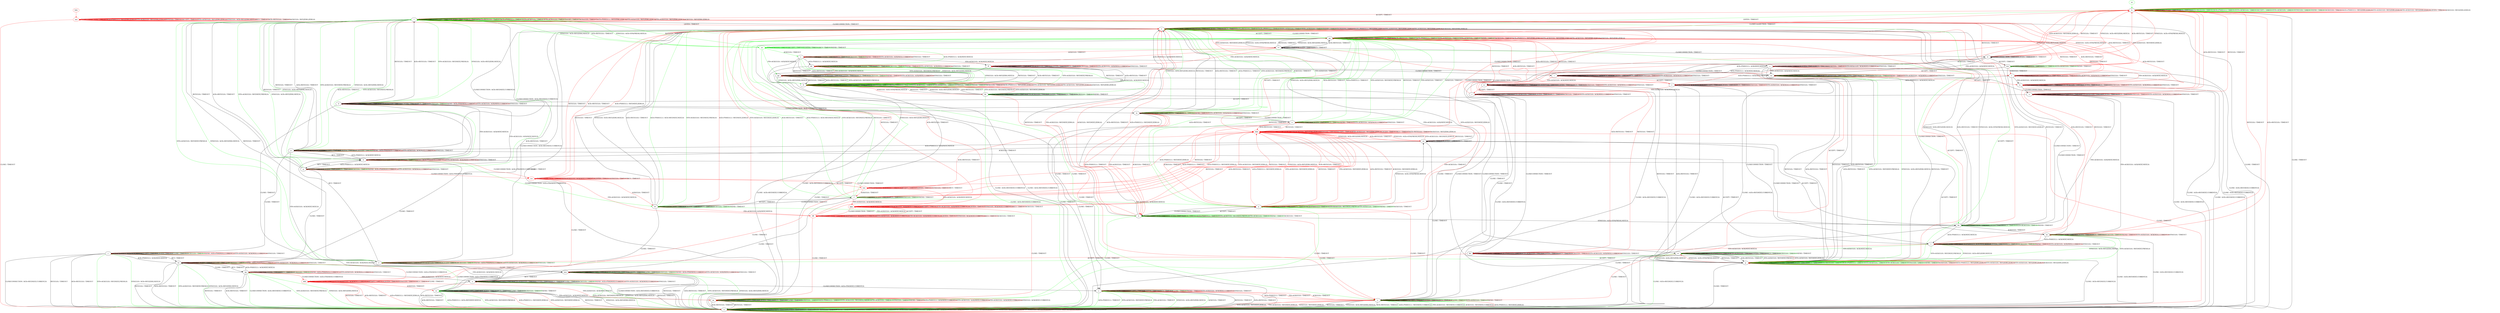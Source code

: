 digraph "" {
	graph ["Incoming time"=0.5474767684936523,
		"Outgoing time"=0.6434502601623535,
		Output="{'States': 60, 'Transitions': 867, 'Filename': '../results/tcp_rerun/TCP_Linux_Server-TCP_Windows8_Server-4.dot'}",
		Reference="{'States': 58, 'Transitions': 685, 'Filename': '../subjects/tcp/TCP_Linux_Server.dot'}",
		Solver=yices,
		Updated="{'States': 39, 'Transitions': 495, 'Filename': '../subjects/tcp/TCP_Windows8_Server.dot'}",
		"f-measure"=0.64,
		precision=0.6915254237288135,
		recall=0.5956204379562043
	];
	a -> a	[key=0,
		label="ACK+PSH(V,V,1) / TIMEOUT"];
	a -> a	[key=1,
		label="ACCEPT / TIMEOUT"];
	a -> a	[key=2,
		label="FIN+ACK(V,V,0) / TIMEOUT"];
	a -> a	[key=3,
		label="LISTEN / TIMEOUT"];
	a -> a	[key=4,
		label="RCV / TIMEOUT"];
	a -> a	[key=5,
		label="CLOSE / TIMEOUT"];
	a -> a	[key=6,
		label="ACK(V,V,0) / TIMEOUT"];
	a -> a	[key=7,
		color=green,
		label="SEND / ACK+PSH(NEXT,CURRENT,1)"];
	a -> a	[key=8,
		color=red,
		label="SYN+ACK(V,V,0) / ACK(NEXT,CURRENT,0)"];
	a -> a	[key=9,
		color=red,
		label="SYN(V,V,0) / TIMEOUT"];
	a -> o	[key=0,
		label="CLOSECONNECTION / ACK+FIN(NEXT,CURRENT,0)"];
	a -> ii	[key=0,
		label="RST(V,V,0) / TIMEOUT"];
	a -> ii	[key=1,
		label="ACK+RST(V,V,0) / TIMEOUT"];
	a -> ii	[key=2,
		color=green,
		label="SYN+ACK(V,V,0) / RST(NEXT,FRESH,0)"];
	a -> ii	[key=3,
		color=green,
		label="SYN(V,V,0) / ACK+RST(ZERO,NEXT,0)"];
	b -> b	[key=0,
		label="CLOSECONNECTION / TIMEOUT"];
	b -> b	[key=1,
		label="RST(V,V,0) / TIMEOUT"];
	b -> b	[key=2,
		label="RCV / TIMEOUT"];
	b -> b	[key=3,
		label="ACK+RST(V,V,0) / TIMEOUT"];
	b -> b	[key=4,
		color=green,
		label="ACK+PSH(V,V,1) / TIMEOUT"];
	b -> b	[key=5,
		color=green,
		label="SYN+ACK(V,V,0) / TIMEOUT"];
	b -> b	[key=6,
		color=green,
		label="ACCEPT / TIMEOUT"];
	b -> b	[key=7,
		color=green,
		label="FIN+ACK(V,V,0) / TIMEOUT"];
	b -> b	[key=8,
		color=green,
		label="SYN(V,V,0) / TIMEOUT"];
	b -> b	[key=9,
		color=green,
		label="SEND / TIMEOUT"];
	b -> b	[key=10,
		color=green,
		label="ACK(V,V,0) / TIMEOUT"];
	b -> b	[key=11,
		color=red,
		label="ACK+PSH(V,V,1) / RST(ZERO,ZERO,0)"];
	b -> b	[key=12,
		color=red,
		label="SYN+ACK(V,V,0) / RST(ZERO,ZERO,0)"];
	b -> b	[key=13,
		color=red,
		label="FIN+ACK(V,V,0) / RST(ZERO,ZERO,0)"];
	b -> b	[key=14,
		color=red,
		label="LISTEN / TIMEOUT"];
	b -> b	[key=15,
		color=red,
		label="ACK(V,V,0) / RST(ZERO,ZERO,0)"];
	b -> l	[key=0,
		color=red,
		label="ACCEPT / TIMEOUT"];
	b -> w	[key=0,
		color=red,
		label="SYN(V,V,0) / ACK+SYN(FRESH,NEXT,0)"];
	b -> x	[key=0,
		color=green,
		label="LISTEN / TIMEOUT"];
	b -> ii	[key=0,
		label="CLOSE / TIMEOUT"];
	c -> c	[key=0,
		label="ACCEPT / TIMEOUT"];
	c -> c	[key=1,
		label="LISTEN / TIMEOUT"];
	c -> c	[key=2,
		label="RCV / TIMEOUT"];
	c -> c	[key=3,
		label="ACK(V,V,0) / TIMEOUT"];
	c -> c	[key=4,
		color=red,
		label="SYN+ACK(V,V,0) / ACK(NEXT,CURRENT,0)"];
	c -> c	[key=5,
		color=red,
		label="SYN(V,V,0) / TIMEOUT"];
	c -> k	[key=0,
		label="FIN+ACK(V,V,0) / ACK(NEXT,NEXT,0)"];
	c -> v	[key=0,
		label="ACK+PSH(V,V,1) / ACK(NEXT,NEXT,0)"];
	c -> gg	[key=0,
		color=red,
		label="RST(V,V,0) / TIMEOUT"];
	c -> gg	[key=1,
		color=red,
		label="ACK+RST(V,V,0) / TIMEOUT"];
	c -> ii	[key=0,
		label="CLOSE / ACK+RST(NEXT,CURRENT,0)"];
	c -> nn	[key=0,
		label="CLOSECONNECTION / TIMEOUT"];
	d -> a	[key=0,
		label="CLOSE / TIMEOUT"];
	d -> d	[key=0,
		label="ACK+PSH(V,V,1) / TIMEOUT"];
	d -> d	[key=1,
		label="ACCEPT / TIMEOUT"];
	d -> d	[key=2,
		label="FIN+ACK(V,V,0) / TIMEOUT"];
	d -> d	[key=3,
		label="LISTEN / TIMEOUT"];
	d -> d	[key=4,
		label="RCV / TIMEOUT"];
	d -> d	[key=5,
		label="ACK(V,V,0) / TIMEOUT"];
	d -> d	[key=6,
		color=green,
		label="SEND / ACK+PSH(NEXT,CURRENT,1)"];
	d -> d	[key=7,
		color=red,
		label="SYN+ACK(V,V,0) / ACK(NEXT,CURRENT,0)"];
	d -> d	[key=8,
		color=red,
		label="SYN(V,V,0) / TIMEOUT"];
	d -> l	[key=0,
		label="RST(V,V,0) / TIMEOUT"];
	d -> l	[key=1,
		label="ACK+RST(V,V,0) / TIMEOUT"];
	d -> l	[key=2,
		color=green,
		label="SYN+ACK(V,V,0) / RST(NEXT,FRESH,0)"];
	d -> l	[key=3,
		color=green,
		label="SYN(V,V,0) / ACK+RST(ZERO,NEXT,0)"];
	d -> m	[key=0,
		label="CLOSECONNECTION / ACK+FIN(NEXT,CURRENT,0)"];
	e -> d	[key=0,
		label="RCV / TIMEOUT"];
	e -> e	[key=0,
		label="ACK+PSH(V,V,1) / TIMEOUT"];
	e -> e	[key=1,
		label="ACCEPT / TIMEOUT"];
	e -> e	[key=2,
		label="FIN+ACK(V,V,0) / TIMEOUT"];
	e -> e	[key=3,
		label="LISTEN / TIMEOUT"];
	e -> e	[key=4,
		label="ACK(V,V,0) / TIMEOUT"];
	e -> e	[key=5,
		color=green,
		label="SEND / ACK+PSH(NEXT,CURRENT,1)"];
	e -> e	[key=6,
		color=red,
		label="SYN+ACK(V,V,0) / ACK(NEXT,CURRENT,0)"];
	e -> e	[key=7,
		color=red,
		label="SYN(V,V,0) / TIMEOUT"];
	e -> l	[key=0,
		label="RST(V,V,0) / TIMEOUT"];
	e -> l	[key=1,
		label="ACK+RST(V,V,0) / TIMEOUT"];
	e -> l	[key=2,
		color=green,
		label="SYN+ACK(V,V,0) / RST(NEXT,FRESH,0)"];
	e -> l	[key=3,
		color=green,
		label="SYN(V,V,0) / ACK+RST(ZERO,NEXT,0)"];
	e -> x	[key=0,
		label="CLOSECONNECTION / ACK+RST(NEXT,CURRENT,0)"];
	e -> mm	[key=0,
		label="CLOSE / TIMEOUT"];
	f -> f	[key=0,
		label="ACCEPT / TIMEOUT"];
	f -> f	[key=1,
		label="LISTEN / TIMEOUT"];
	f -> f	[key=2,
		label="RCV / TIMEOUT"];
	f -> f	[key=3,
		label="ACK(V,V,0) / TIMEOUT"];
	f -> f	[key=4,
		color=green,
		label="SEND / TIMEOUT"];
	f -> q	[key=0,
		color=green,
		label="FIN+ACK(V,V,0) / ACK(NEXT,NEXT,0)"];
	f -> ee	[key=0,
		label="CLOSECONNECTION / TIMEOUT"];
	f -> gg	[key=0,
		color=green,
		label="ACK+PSH(V,V,1) / ACK+RST(NEXT,NEXT,0)"];
	f -> gg	[key=1,
		color=green,
		label="SYN+ACK(V,V,0) / RST(NEXT,FRESH,0)"];
	f -> gg	[key=2,
		color=green,
		label="RST(V,V,0) / TIMEOUT"];
	f -> gg	[key=3,
		color=green,
		label="SYN(V,V,0) / ACK+RST(ZERO,NEXT,0)"];
	f -> gg	[key=4,
		color=green,
		label="ACK+RST(V,V,0) / TIMEOUT"];
	f -> ss	[key=0,
		label="CLOSE / TIMEOUT"];
	bbb	[color=red];
	f -> bbb	[key=0,
		color=red,
		label="ACK+PSH(V,V,1) / RST(NEXT,ZERO,0)"];
	f -> bbb	[key=1,
		color=red,
		label="SYN+ACK(V,V,0) / RST(NEXT,ZERO,0)"];
	f -> bbb	[key=2,
		color=red,
		label="RST(V,V,0) / TIMEOUT"];
	f -> bbb	[key=3,
		color=red,
		label="SYN(V,V,0) / ACK+RST(ZERO,NEXT,0)"];
	f -> bbb	[key=4,
		color=red,
		label="ACK+RST(V,V,0) / TIMEOUT"];
	ggg	[color=red];
	f -> ggg	[key=0,
		color=red,
		label="FIN+ACK(V,V,0) / ACK(NEXT,NEXT,0)"];
	g -> d	[key=0,
		label="FIN+ACK(V,V,0) / ACK(NEXT,NEXT,0)"];
	g -> g	[key=0,
		label="ACCEPT / TIMEOUT"];
	g -> g	[key=1,
		label="LISTEN / TIMEOUT"];
	g -> g	[key=2,
		label="RCV / TIMEOUT"];
	g -> g	[key=3,
		label="ACK(V,V,0) / TIMEOUT"];
	g -> g	[key=4,
		color=green,
		label="SEND / ACK+PSH(NEXT,CURRENT,1)"];
	g -> g	[key=5,
		color=red,
		label="SYN+ACK(V,V,0) / ACK(NEXT,CURRENT,0)"];
	g -> g	[key=6,
		color=red,
		label="SYN(V,V,0) / TIMEOUT"];
	g -> l	[key=0,
		label="RST(V,V,0) / TIMEOUT"];
	g -> l	[key=1,
		label="ACK+RST(V,V,0) / TIMEOUT"];
	g -> l	[key=2,
		color=green,
		label="SYN+ACK(V,V,0) / RST(NEXT,FRESH,0)"];
	g -> l	[key=3,
		color=green,
		label="SYN(V,V,0) / ACK+RST(ZERO,NEXT,0)"];
	g -> x	[key=0,
		color=green,
		label="CLOSECONNECTION / ACK+RST(NEXT,CURRENT,0)"];
	g -> tt	[key=0,
		label="ACK+PSH(V,V,1) / ACK(NEXT,NEXT,0)"];
	g -> xx	[key=0,
		label="CLOSE / TIMEOUT"];
	ccc	[color=red];
	g -> ccc	[key=0,
		color=red,
		label="CLOSECONNECTION / ACK+FIN(NEXT,CURRENT,0)"];
	h -> h	[key=0,
		label="CLOSECONNECTION / TIMEOUT"];
	h -> h	[key=1,
		label="LISTEN / TIMEOUT"];
	h -> h	[key=2,
		label="RCV / TIMEOUT"];
	h -> h	[key=3,
		color=green,
		label="ACK+PSH(V,V,1) / TIMEOUT"];
	h -> h	[key=4,
		color=green,
		label="SYN+ACK(V,V,0) / RST(NEXT,FRESH,0)"];
	h -> h	[key=5,
		color=green,
		label="FIN+ACK(V,V,0) / TIMEOUT"];
	h -> h	[key=6,
		color=green,
		label="SEND / TIMEOUT"];
	h -> h	[key=7,
		color=green,
		label="ACK(V,V,0) / TIMEOUT"];
	h -> q	[key=0,
		label="ACCEPT / TIMEOUT"];
	h -> x	[key=0,
		label="RST(V,V,0) / TIMEOUT"];
	h -> x	[key=1,
		label="ACK+RST(V,V,0) / TIMEOUT"];
	h -> x	[key=2,
		color=red,
		label="ACK+PSH(V,V,1) / RST(NEXT,ZERO,0)"];
	h -> x	[key=3,
		color=red,
		label="SYN+ACK(V,V,0) / RST(NEXT,ZERO,0)"];
	h -> x	[key=4,
		color=red,
		label="FIN+ACK(V,V,0) / RST(NEXT,ZERO,0)"];
	h -> x	[key=5,
		color=red,
		label="ACK(V,V,0) / RST(NEXT,ZERO,0)"];
	h -> y	[key=0,
		color=red,
		label="CLOSE / TIMEOUT"];
	h -> aa	[key=0,
		color=green,
		label="CLOSE / TIMEOUT"];
	h -> hh	[key=0,
		label="SYN(V,V,0) / ACK+SYN(FRESH,NEXT,0)"];
	i -> i	[key=0,
		label="CLOSECONNECTION / TIMEOUT"];
	i -> i	[key=1,
		label="ACK+PSH(V,V,1) / ACK(NEXT,NEXT,0)"];
	i -> i	[key=2,
		label="LISTEN / TIMEOUT"];
	i -> i	[key=3,
		label="RCV / TIMEOUT"];
	i -> i	[key=4,
		label="ACK(V,V,0) / TIMEOUT"];
	i -> i	[key=5,
		color=red,
		label="SYN+ACK(V,V,0) / ACK(NEXT,CURRENT,0)"];
	i -> i	[key=6,
		color=red,
		label="SYN(V,V,0) / TIMEOUT"];
	i -> v	[key=0,
		color=red,
		label="ACCEPT / TIMEOUT"];
	i -> cc	[key=0,
		color=red,
		label="FIN+ACK(V,V,0) / ACK(NEXT,NEXT,0)"];
	i -> ii	[key=0,
		label="CLOSE / ACK+RST(NEXT,CURRENT,0)"];
	i -> jj	[key=0,
		label="RST(V,V,0) / TIMEOUT"];
	i -> jj	[key=1,
		label="ACK+RST(V,V,0) / TIMEOUT"];
	j -> j	[key=0,
		label="ACK+PSH(V,V,1) / ACK(NEXT,NEXT,0)"];
	j -> j	[key=1,
		label="ACCEPT / TIMEOUT"];
	j -> j	[key=2,
		label="LISTEN / TIMEOUT"];
	j -> j	[key=3,
		label="CLOSE / TIMEOUT"];
	j -> j	[key=4,
		label="ACK(V,V,0) / TIMEOUT"];
	j -> j	[key=5,
		color=green,
		label="SEND / ACK+PSH(NEXT,CURRENT,1)"];
	j -> j	[key=6,
		color=red,
		label="SYN+ACK(V,V,0) / ACK(NEXT,CURRENT,0)"];
	j -> j	[key=7,
		color=red,
		label="SYN(V,V,0) / TIMEOUT"];
	j -> ii	[key=0,
		label="CLOSECONNECTION / ACK+RST(NEXT,CURRENT,0)"];
	j -> ii	[key=1,
		label="RST(V,V,0) / TIMEOUT"];
	j -> ii	[key=2,
		label="ACK+RST(V,V,0) / TIMEOUT"];
	j -> ii	[key=3,
		color=green,
		label="SYN+ACK(V,V,0) / RST(NEXT,FRESH,0)"];
	j -> ii	[key=4,
		color=green,
		label="SYN(V,V,0) / ACK+RST(ZERO,NEXT,0)"];
	j -> mm	[key=0,
		label="FIN+ACK(V,V,0) / ACK(NEXT,NEXT,0)"];
	j -> xx	[key=0,
		label="RCV / TIMEOUT"];
	k -> k	[key=0,
		label="ACK+PSH(V,V,1) / TIMEOUT"];
	k -> k	[key=1,
		label="ACCEPT / TIMEOUT"];
	k -> k	[key=2,
		label="FIN+ACK(V,V,0) / TIMEOUT"];
	k -> k	[key=3,
		label="LISTEN / TIMEOUT"];
	k -> k	[key=4,
		label="RCV / TIMEOUT"];
	k -> k	[key=5,
		label="ACK(V,V,0) / TIMEOUT"];
	k -> k	[key=6,
		color=red,
		label="SYN+ACK(V,V,0) / ACK(NEXT,CURRENT,0)"];
	k -> k	[key=7,
		color=red,
		label="SYN(V,V,0) / TIMEOUT"];
	k -> u	[key=0,
		label="CLOSECONNECTION / TIMEOUT"];
	k -> gg	[key=0,
		color=red,
		label="RST(V,V,0) / TIMEOUT"];
	k -> gg	[key=1,
		color=red,
		label="ACK+RST(V,V,0) / TIMEOUT"];
	k -> ii	[key=0,
		label="CLOSE / ACK+RST(NEXT,CURRENT,0)"];
	l -> l	[key=0,
		label="RST(V,V,0) / TIMEOUT"];
	l -> l	[key=1,
		label="ACCEPT / TIMEOUT"];
	l -> l	[key=2,
		label="LISTEN / TIMEOUT"];
	l -> l	[key=3,
		label="RCV / TIMEOUT"];
	l -> l	[key=4,
		label="ACK+RST(V,V,0) / TIMEOUT"];
	l -> l	[key=5,
		color=green,
		label="ACK+PSH(V,V,1) / TIMEOUT"];
	l -> l	[key=6,
		color=green,
		label="SYN+ACK(V,V,0) / TIMEOUT"];
	l -> l	[key=7,
		color=green,
		label="FIN+ACK(V,V,0) / TIMEOUT"];
	l -> l	[key=8,
		color=green,
		label="SEND / TIMEOUT"];
	l -> l	[key=9,
		color=green,
		label="ACK(V,V,0) / TIMEOUT"];
	l -> l	[key=10,
		color=red,
		label="ACK+PSH(V,V,1) / RST(ZERO,ZERO,0)"];
	l -> l	[key=11,
		color=red,
		label="SYN+ACK(V,V,0) / RST(ZERO,ZERO,0)"];
	l -> l	[key=12,
		color=red,
		label="FIN+ACK(V,V,0) / RST(ZERO,ZERO,0)"];
	l -> l	[key=13,
		color=red,
		label="ACK(V,V,0) / RST(ZERO,ZERO,0)"];
	l -> x	[key=0,
		label="CLOSECONNECTION / TIMEOUT"];
	l -> ii	[key=0,
		label="CLOSE / TIMEOUT"];
	l -> ww	[key=0,
		color=red,
		label="SYN(V,V,0) / ACK+SYN(FRESH,NEXT,0)"];
	yy	[color=green];
	l -> yy	[key=0,
		color=green,
		label="SYN(V,V,0) / ACK+SYN(FRESH,NEXT,0)"];
	m -> h	[key=0,
		color=red,
		label="ACK+PSH(V,V,1) / TIMEOUT"];
	m -> h	[key=1,
		color=red,
		label="FIN+ACK(V,V,0) / TIMEOUT"];
	m -> h	[key=2,
		color=red,
		label="ACK(V,V,0) / TIMEOUT"];
	m -> m	[key=0,
		label="CLOSECONNECTION / TIMEOUT"];
	m -> m	[key=1,
		label="LISTEN / TIMEOUT"];
	m -> m	[key=2,
		label="RCV / TIMEOUT"];
	m -> m	[key=3,
		color=green,
		label="SEND / TIMEOUT"];
	m -> m	[key=4,
		color=red,
		label="SYN+ACK(V,V,0) / ACK(NEXT,CURRENT,0)"];
	m -> m	[key=5,
		color=red,
		label="SYN(V,V,0) / TIMEOUT"];
	m -> n	[key=0,
		label="ACCEPT / TIMEOUT"];
	m -> o	[key=0,
		label="CLOSE / TIMEOUT"];
	m -> x	[key=0,
		label="RST(V,V,0) / TIMEOUT"];
	m -> x	[key=1,
		label="ACK+RST(V,V,0) / TIMEOUT"];
	m -> x	[key=2,
		color=green,
		label="ACK+PSH(V,V,1) / TIMEOUT"];
	m -> x	[key=3,
		color=green,
		label="SYN+ACK(V,V,0) / RST(NEXT,FRESH,0)"];
	m -> x	[key=4,
		color=green,
		label="FIN+ACK(V,V,0) / TIMEOUT"];
	m -> x	[key=5,
		color=green,
		label="SYN(V,V,0) / ACK+RST(ZERO,NEXT,0)"];
	m -> x	[key=6,
		color=green,
		label="ACK(V,V,0) / TIMEOUT"];
	n -> m	[key=0,
		label="CLOSECONNECTION / TIMEOUT"];
	n -> n	[key=0,
		label="ACCEPT / TIMEOUT"];
	n -> n	[key=1,
		label="LISTEN / TIMEOUT"];
	n -> n	[key=2,
		label="RCV / TIMEOUT"];
	n -> n	[key=3,
		color=green,
		label="SEND / TIMEOUT"];
	n -> n	[key=4,
		color=red,
		label="SYN+ACK(V,V,0) / ACK(NEXT,CURRENT,0)"];
	n -> n	[key=5,
		color=red,
		label="SYN(V,V,0) / TIMEOUT"];
	n -> o	[key=0,
		label="CLOSE / TIMEOUT"];
	n -> q	[key=0,
		color=red,
		label="ACK+PSH(V,V,1) / TIMEOUT"];
	n -> q	[key=1,
		color=red,
		label="FIN+ACK(V,V,0) / TIMEOUT"];
	n -> q	[key=2,
		color=red,
		label="ACK(V,V,0) / TIMEOUT"];
	n -> gg	[key=0,
		color=green,
		label="ACK+PSH(V,V,1) / TIMEOUT"];
	n -> gg	[key=1,
		color=green,
		label="SYN+ACK(V,V,0) / RST(NEXT,FRESH,0)"];
	n -> gg	[key=2,
		color=green,
		label="RST(V,V,0) / TIMEOUT"];
	n -> gg	[key=3,
		color=green,
		label="FIN+ACK(V,V,0) / TIMEOUT"];
	n -> gg	[key=4,
		color=green,
		label="SYN(V,V,0) / ACK+RST(ZERO,NEXT,0)"];
	n -> gg	[key=5,
		color=green,
		label="ACK+RST(V,V,0) / TIMEOUT"];
	n -> gg	[key=6,
		color=green,
		label="ACK(V,V,0) / TIMEOUT"];
	n -> bbb	[key=0,
		color=red,
		label="RST(V,V,0) / TIMEOUT"];
	n -> bbb	[key=1,
		color=red,
		label="ACK+RST(V,V,0) / TIMEOUT"];
	o -> o	[key=0,
		label="CLOSECONNECTION / TIMEOUT"];
	o -> o	[key=1,
		label="ACCEPT / TIMEOUT"];
	o -> o	[key=2,
		label="LISTEN / TIMEOUT"];
	o -> o	[key=3,
		label="RCV / TIMEOUT"];
	o -> o	[key=4,
		label="CLOSE / TIMEOUT"];
	o -> o	[key=5,
		color=green,
		label="SEND / TIMEOUT"];
	o -> o	[key=6,
		color=red,
		label="SYN+ACK(V,V,0) / ACK(NEXT,CURRENT,0)"];
	o -> o	[key=7,
		color=red,
		label="SYN(V,V,0) / TIMEOUT"];
	o -> y	[key=0,
		color=red,
		label="ACK+PSH(V,V,1) / TIMEOUT"];
	o -> y	[key=1,
		color=red,
		label="FIN+ACK(V,V,0) / TIMEOUT"];
	o -> y	[key=2,
		color=red,
		label="ACK(V,V,0) / TIMEOUT"];
	o -> ii	[key=0,
		label="RST(V,V,0) / TIMEOUT"];
	o -> ii	[key=1,
		label="ACK+RST(V,V,0) / TIMEOUT"];
	o -> ii	[key=2,
		color=green,
		label="ACK+PSH(V,V,1) / TIMEOUT"];
	o -> ii	[key=3,
		color=green,
		label="SYN+ACK(V,V,0) / RST(NEXT,FRESH,0)"];
	o -> ii	[key=4,
		color=green,
		label="FIN+ACK(V,V,0) / TIMEOUT"];
	o -> ii	[key=5,
		color=green,
		label="SYN(V,V,0) / ACK+RST(ZERO,NEXT,0)"];
	o -> ii	[key=6,
		color=green,
		label="ACK(V,V,0) / TIMEOUT"];
	p -> e	[key=0,
		label="FIN+ACK(V,V,0) / ACK(NEXT,NEXT,0)"];
	p -> j	[key=0,
		label="CLOSE / TIMEOUT"];
	p -> l	[key=0,
		label="RST(V,V,0) / TIMEOUT"];
	p -> l	[key=1,
		label="ACK+RST(V,V,0) / TIMEOUT"];
	p -> l	[key=2,
		color=green,
		label="SYN+ACK(V,V,0) / RST(NEXT,FRESH,0)"];
	p -> l	[key=3,
		color=green,
		label="SYN(V,V,0) / ACK+RST(ZERO,NEXT,0)"];
	p -> p	[key=0,
		label="ACK+PSH(V,V,1) / ACK(NEXT,NEXT,0)"];
	p -> p	[key=1,
		label="ACCEPT / TIMEOUT"];
	p -> p	[key=2,
		label="LISTEN / TIMEOUT"];
	p -> p	[key=3,
		label="ACK(V,V,0) / TIMEOUT"];
	p -> p	[key=4,
		color=green,
		label="SEND / ACK+PSH(NEXT,CURRENT,1)"];
	p -> p	[key=5,
		color=red,
		label="SYN+ACK(V,V,0) / ACK(NEXT,CURRENT,0)"];
	p -> p	[key=6,
		color=red,
		label="SYN(V,V,0) / TIMEOUT"];
	p -> x	[key=0,
		label="CLOSECONNECTION / ACK+RST(NEXT,CURRENT,0)"];
	p -> tt	[key=0,
		label="RCV / TIMEOUT"];
	q -> h	[key=0,
		label="CLOSECONNECTION / TIMEOUT"];
	q -> q	[key=0,
		label="ACCEPT / TIMEOUT"];
	q -> q	[key=1,
		label="LISTEN / TIMEOUT"];
	q -> q	[key=2,
		label="RCV / TIMEOUT"];
	q -> q	[key=3,
		color=green,
		label="ACK+PSH(V,V,1) / TIMEOUT"];
	q -> q	[key=4,
		color=green,
		label="SYN+ACK(V,V,0) / RST(NEXT,FRESH,0)"];
	q -> q	[key=5,
		color=green,
		label="FIN+ACK(V,V,0) / TIMEOUT"];
	q -> q	[key=6,
		color=green,
		label="SEND / TIMEOUT"];
	q -> q	[key=7,
		color=green,
		label="ACK(V,V,0) / TIMEOUT"];
	q -> y	[key=0,
		color=red,
		label="CLOSE / TIMEOUT"];
	q -> aa	[key=0,
		color=green,
		label="CLOSE / TIMEOUT"];
	q -> gg	[key=0,
		color=green,
		label="RST(V,V,0) / TIMEOUT"];
	q -> gg	[key=1,
		color=green,
		label="ACK+RST(V,V,0) / TIMEOUT"];
	q -> oo	[key=0,
		label="SYN(V,V,0) / ACK+SYN(FRESH,NEXT,0)"];
	q -> bbb	[key=0,
		color=red,
		label="ACK+PSH(V,V,1) / RST(NEXT,ZERO,0)"];
	q -> bbb	[key=1,
		color=red,
		label="SYN+ACK(V,V,0) / RST(NEXT,ZERO,0)"];
	q -> bbb	[key=2,
		color=red,
		label="RST(V,V,0) / TIMEOUT"];
	q -> bbb	[key=3,
		color=red,
		label="FIN+ACK(V,V,0) / RST(NEXT,ZERO,0)"];
	q -> bbb	[key=4,
		color=red,
		label="ACK+RST(V,V,0) / TIMEOUT"];
	q -> bbb	[key=5,
		color=red,
		label="ACK(V,V,0) / RST(NEXT,ZERO,0)"];
	r -> r	[key=0,
		label="ACK+PSH(V,V,1) / TIMEOUT"];
	r -> r	[key=1,
		label="ACCEPT / TIMEOUT"];
	r -> r	[key=2,
		label="FIN+ACK(V,V,0) / TIMEOUT"];
	r -> r	[key=3,
		label="LISTEN / TIMEOUT"];
	r -> r	[key=4,
		label="RCV / TIMEOUT"];
	r -> r	[key=5,
		label="ACK(V,V,0) / TIMEOUT"];
	r -> r	[key=6,
		color=red,
		label="SYN+ACK(V,V,0) / ACK(NEXT,CURRENT,0)"];
	r -> r	[key=7,
		color=red,
		label="SYN(V,V,0) / TIMEOUT"];
	r -> bb	[key=0,
		label="CLOSECONNECTION / TIMEOUT"];
	r -> gg	[key=0,
		color=red,
		label="RST(V,V,0) / TIMEOUT"];
	r -> gg	[key=1,
		color=red,
		label="ACK+RST(V,V,0) / TIMEOUT"];
	r -> ii	[key=0,
		label="CLOSE / ACK+RST(NEXT,CURRENT,0)"];
	s -> c	[key=0,
		color=red,
		label="ACCEPT / TIMEOUT"];
	s -> i	[key=0,
		label="ACK+PSH(V,V,1) / ACK(NEXT,NEXT,0)"];
	s -> s	[key=0,
		label="CLOSECONNECTION / TIMEOUT"];
	s -> s	[key=1,
		label="LISTEN / TIMEOUT"];
	s -> s	[key=2,
		label="RCV / TIMEOUT"];
	s -> s	[key=3,
		label="ACK(V,V,0) / TIMEOUT"];
	s -> s	[key=4,
		color=red,
		label="SYN+ACK(V,V,0) / ACK(NEXT,CURRENT,0)"];
	s -> s	[key=5,
		color=red,
		label="SYN(V,V,0) / TIMEOUT"];
	s -> ii	[key=0,
		label="CLOSE / ACK+RST(NEXT,CURRENT,0)"];
	s -> jj	[key=0,
		label="RST(V,V,0) / TIMEOUT"];
	s -> jj	[key=1,
		label="ACK+RST(V,V,0) / TIMEOUT"];
	s -> uu	[key=0,
		label="FIN+ACK(V,V,0) / ACK(NEXT,NEXT,0)"];
	t -> b	[key=0,
		color=red,
		label="RST(V,V,0) / TIMEOUT"];
	t -> b	[key=1,
		color=red,
		label="ACK+RST(V,V,0) / TIMEOUT"];
	t -> p	[key=0,
		label="ACCEPT / TIMEOUT"];
	t -> t	[key=0,
		label="CLOSECONNECTION / TIMEOUT"];
	t -> t	[key=1,
		label="ACK+PSH(V,V,1) / ACK(NEXT,NEXT,0)"];
	t -> t	[key=2,
		label="LISTEN / TIMEOUT"];
	t -> t	[key=3,
		label="RCV / TIMEOUT"];
	t -> t	[key=4,
		label="ACK(V,V,0) / TIMEOUT"];
	t -> t	[key=5,
		color=green,
		label="SEND / TIMEOUT"];
	t -> t	[key=6,
		color=red,
		label="SYN+ACK(V,V,0) / ACK(NEXT,CURRENT,0)"];
	t -> t	[key=7,
		color=red,
		label="SYN(V,V,0) / TIMEOUT"];
	t -> bb	[key=0,
		color=red,
		label="FIN+ACK(V,V,0) / ACK(NEXT,NEXT,0)"];
	t -> ii	[key=0,
		label="CLOSE / ACK+RST(NEXT,CURRENT,0)"];
	t -> jj	[key=0,
		color=green,
		label="SYN+ACK(V,V,0) / RST(NEXT,FRESH,0)"];
	t -> jj	[key=1,
		color=green,
		label="SYN(V,V,0) / ACK+RST(ZERO,NEXT,0)"];
	t -> rr	[key=0,
		color=green,
		label="FIN+ACK(V,V,0) / ACK(NEXT,NEXT,0)"];
	u -> b	[key=0,
		color=red,
		label="RST(V,V,0) / TIMEOUT"];
	u -> b	[key=1,
		color=red,
		label="ACK+RST(V,V,0) / TIMEOUT"];
	u -> d	[key=0,
		label="ACCEPT / TIMEOUT"];
	u -> u	[key=0,
		label="CLOSECONNECTION / TIMEOUT"];
	u -> u	[key=1,
		label="ACK+PSH(V,V,1) / TIMEOUT"];
	u -> u	[key=2,
		label="FIN+ACK(V,V,0) / TIMEOUT"];
	u -> u	[key=3,
		label="LISTEN / TIMEOUT"];
	u -> u	[key=4,
		label="RCV / TIMEOUT"];
	u -> u	[key=5,
		label="ACK(V,V,0) / TIMEOUT"];
	u -> u	[key=6,
		color=red,
		label="SYN+ACK(V,V,0) / ACK(NEXT,CURRENT,0)"];
	u -> u	[key=7,
		color=red,
		label="SYN(V,V,0) / TIMEOUT"];
	u -> ii	[key=0,
		label="CLOSE / ACK+RST(NEXT,CURRENT,0)"];
	v -> r	[key=0,
		color=red,
		label="FIN+ACK(V,V,0) / ACK(NEXT,NEXT,0)"];
	v -> t	[key=0,
		label="CLOSECONNECTION / TIMEOUT"];
	v -> v	[key=0,
		label="ACK+PSH(V,V,1) / ACK(NEXT,NEXT,0)"];
	v -> v	[key=1,
		label="ACCEPT / TIMEOUT"];
	v -> v	[key=2,
		label="LISTEN / TIMEOUT"];
	v -> v	[key=3,
		label="RCV / TIMEOUT"];
	v -> v	[key=4,
		label="ACK(V,V,0) / TIMEOUT"];
	v -> v	[key=5,
		color=red,
		label="SYN+ACK(V,V,0) / ACK(NEXT,CURRENT,0)"];
	v -> v	[key=6,
		color=red,
		label="SYN(V,V,0) / TIMEOUT"];
	v -> gg	[key=0,
		color=red,
		label="RST(V,V,0) / TIMEOUT"];
	v -> gg	[key=1,
		color=red,
		label="ACK+RST(V,V,0) / TIMEOUT"];
	v -> ii	[key=0,
		label="CLOSE / ACK+RST(NEXT,CURRENT,0)"];
	w -> b	[key=0,
		color=red,
		label="SYN+ACK(V,V,0) / RST(NEXT,ZERO,0)"];
	w -> b	[key=1,
		color=red,
		label="RST(V,V,0) / TIMEOUT"];
	w -> b	[key=2,
		color=red,
		label="SYN(V,V,0) / ACK+RST(ZERO,NEXT,0)"];
	w -> b	[key=3,
		color=red,
		label="ACK+RST(V,V,0) / TIMEOUT"];
	w -> i	[key=0,
		label="ACK+PSH(V,V,1) / ACK(NEXT,NEXT,0)"];
	w -> s	[key=0,
		label="ACK(V,V,0) / TIMEOUT"];
	w -> w	[key=0,
		label="CLOSECONNECTION / TIMEOUT"];
	w -> w	[key=1,
		label="LISTEN / TIMEOUT"];
	w -> w	[key=2,
		label="RCV / TIMEOUT"];
	w -> y	[key=0,
		label="CLOSE / TIMEOUT"];
	w -> uu	[key=0,
		label="FIN+ACK(V,V,0) / ACK(NEXT,NEXT,0)"];
	w -> ww	[key=0,
		label="ACCEPT / TIMEOUT"];
	x -> x	[key=0,
		label="CLOSECONNECTION / TIMEOUT"];
	x -> x	[key=1,
		label="RST(V,V,0) / TIMEOUT"];
	x -> x	[key=2,
		label="LISTEN / TIMEOUT"];
	x -> x	[key=3,
		label="RCV / TIMEOUT"];
	x -> x	[key=4,
		label="ACK+RST(V,V,0) / TIMEOUT"];
	x -> x	[key=5,
		color=green,
		label="ACK+PSH(V,V,1) / TIMEOUT"];
	x -> x	[key=6,
		color=green,
		label="SYN+ACK(V,V,0) / TIMEOUT"];
	x -> x	[key=7,
		color=green,
		label="FIN+ACK(V,V,0) / TIMEOUT"];
	x -> x	[key=8,
		color=green,
		label="SEND / TIMEOUT"];
	x -> x	[key=9,
		color=green,
		label="ACK(V,V,0) / TIMEOUT"];
	x -> x	[key=10,
		color=red,
		label="ACK+PSH(V,V,1) / RST(ZERO,ZERO,0)"];
	x -> x	[key=11,
		color=red,
		label="SYN+ACK(V,V,0) / RST(ZERO,ZERO,0)"];
	x -> x	[key=12,
		color=red,
		label="FIN+ACK(V,V,0) / RST(ZERO,ZERO,0)"];
	x -> x	[key=13,
		color=red,
		label="ACK(V,V,0) / RST(ZERO,ZERO,0)"];
	x -> gg	[key=0,
		color=green,
		label="ACCEPT / TIMEOUT"];
	x -> hh	[key=0,
		label="SYN(V,V,0) / ACK+SYN(FRESH,NEXT,0)"];
	x -> ii	[key=0,
		label="CLOSE / TIMEOUT"];
	x -> bbb	[key=0,
		color=red,
		label="ACCEPT / TIMEOUT"];
	y -> y	[key=0,
		label="CLOSECONNECTION / TIMEOUT"];
	y -> y	[key=1,
		label="ACCEPT / TIMEOUT"];
	y -> y	[key=2,
		label="LISTEN / TIMEOUT"];
	y -> y	[key=3,
		label="RCV / TIMEOUT"];
	y -> y	[key=4,
		label="CLOSE / TIMEOUT"];
	y -> y	[key=5,
		color=green,
		label="SYN+ACK(V,V,0) / TIMEOUT"];
	y -> y	[key=6,
		color=green,
		label="SEND / TIMEOUT"];
	y -> ii	[key=0,
		label="RST(V,V,0) / TIMEOUT"];
	y -> ii	[key=1,
		label="SYN(V,V,0) / ACK+RST(ZERO,NEXT,0)"];
	y -> ii	[key=2,
		label="ACK+RST(V,V,0) / TIMEOUT"];
	y -> ii	[key=3,
		color=green,
		label="ACK+PSH(V,V,1) / RST(NEXT,CURRENT,0)"];
	y -> ii	[key=4,
		color=green,
		label="FIN+ACK(V,V,0) / RST(NEXT,CURRENT,0)"];
	y -> ii	[key=5,
		color=green,
		label="ACK(V,V,0) / RST(NEXT,CURRENT,0)"];
	y -> ii	[key=6,
		color=red,
		label="ACK+PSH(V,V,1) / RST(NEXT,ZERO,0)"];
	y -> ii	[key=7,
		color=red,
		label="SYN+ACK(V,V,0) / RST(NEXT,ZERO,0)"];
	y -> ii	[key=8,
		color=red,
		label="FIN+ACK(V,V,0) / RST(NEXT,ZERO,0)"];
	y -> ii	[key=9,
		color=red,
		label="ACK(V,V,0) / RST(NEXT,ZERO,0)"];
	z -> s	[key=0,
		label="CLOSECONNECTION / TIMEOUT"];
	z -> z	[key=0,
		label="ACCEPT / TIMEOUT"];
	z -> z	[key=1,
		label="LISTEN / TIMEOUT"];
	z -> z	[key=2,
		label="RCV / TIMEOUT"];
	z -> z	[key=3,
		label="ACK(V,V,0) / TIMEOUT"];
	z -> z	[key=4,
		color=green,
		label="SEND / TIMEOUT"];
	z -> z	[key=5,
		color=red,
		label="SYN+ACK(V,V,0) / ACK(NEXT,CURRENT,0)"];
	z -> z	[key=6,
		color=red,
		label="SYN(V,V,0) / TIMEOUT"];
	z -> dd	[key=0,
		label="ACK+PSH(V,V,1) / ACK(NEXT,NEXT,0)"];
	z -> ff	[key=0,
		label="FIN+ACK(V,V,0) / ACK(NEXT,NEXT,0)"];
	z -> ii	[key=0,
		label="CLOSE / ACK+RST(NEXT,CURRENT,0)"];
	z -> ll	[key=0,
		label="RST(V,V,0) / TIMEOUT"];
	z -> ll	[key=1,
		label="ACK+RST(V,V,0) / TIMEOUT"];
	z -> ll	[key=2,
		color=green,
		label="SYN+ACK(V,V,0) / RST(NEXT,FRESH,0)"];
	z -> ll	[key=3,
		color=green,
		label="SYN(V,V,0) / ACK+RST(ZERO,NEXT,0)"];
	aa -> aa	[key=0,
		label="CLOSECONNECTION / TIMEOUT"];
	aa -> aa	[key=1,
		label="ACCEPT / TIMEOUT"];
	aa -> aa	[key=2,
		label="LISTEN / TIMEOUT"];
	aa -> aa	[key=3,
		label="RCV / TIMEOUT"];
	aa -> aa	[key=4,
		label="CLOSE / TIMEOUT"];
	aa -> aa	[key=5,
		label="ACK(V,V,0) / TIMEOUT"];
	aa -> aa	[key=6,
		color=green,
		label="ACK+PSH(V,V,1) / TIMEOUT"];
	aa -> aa	[key=7,
		color=green,
		label="SYN+ACK(V,V,0) / RST(NEXT,FRESH,0)"];
	aa -> aa	[key=8,
		color=green,
		label="FIN+ACK(V,V,0) / TIMEOUT"];
	aa -> aa	[key=9,
		color=green,
		label="SYN(V,V,0) / TIMEOUT"];
	aa -> aa	[key=10,
		color=green,
		label="SEND / TIMEOUT"];
	aa -> aa	[key=11,
		color=red,
		label="ACK+PSH(V,V,1) / ACK(NEXT,CURRENT,0)"];
	aa -> aa	[key=12,
		color=red,
		label="SYN+ACK(V,V,0) / ACK(NEXT,CURRENT,0)"];
	aa -> aa	[key=13,
		color=red,
		label="FIN+ACK(V,V,0) / ACK(NEXT,CURRENT,0)"];
	aa -> aa	[key=14,
		color=red,
		label="SYN(V,V,0) / ACK(NEXT,CURRENT,0)"];
	aa -> ii	[key=0,
		label="RST(V,V,0) / TIMEOUT"];
	aa -> ii	[key=1,
		label="ACK+RST(V,V,0) / TIMEOUT"];
	bb -> b	[key=0,
		color=red,
		label="RST(V,V,0) / TIMEOUT"];
	bb -> b	[key=1,
		color=red,
		label="ACK+RST(V,V,0) / TIMEOUT"];
	bb -> e	[key=0,
		color=red,
		label="ACCEPT / TIMEOUT"];
	bb -> bb	[key=0,
		label="CLOSECONNECTION / TIMEOUT"];
	bb -> bb	[key=1,
		label="ACK+PSH(V,V,1) / TIMEOUT"];
	bb -> bb	[key=2,
		label="FIN+ACK(V,V,0) / TIMEOUT"];
	bb -> bb	[key=3,
		label="LISTEN / TIMEOUT"];
	bb -> bb	[key=4,
		label="RCV / TIMEOUT"];
	bb -> bb	[key=5,
		label="ACK(V,V,0) / TIMEOUT"];
	bb -> bb	[key=6,
		color=red,
		label="SYN+ACK(V,V,0) / ACK(NEXT,CURRENT,0)"];
	bb -> bb	[key=7,
		color=red,
		label="SYN(V,V,0) / TIMEOUT"];
	bb -> ii	[key=0,
		label="CLOSE / ACK+RST(NEXT,CURRENT,0)"];
	cc -> r	[key=0,
		color=red,
		label="ACCEPT / TIMEOUT"];
	cc -> cc	[key=0,
		label="CLOSECONNECTION / TIMEOUT"];
	cc -> cc	[key=1,
		label="ACK+PSH(V,V,1) / TIMEOUT"];
	cc -> cc	[key=2,
		label="FIN+ACK(V,V,0) / TIMEOUT"];
	cc -> cc	[key=3,
		label="LISTEN / TIMEOUT"];
	cc -> cc	[key=4,
		label="RCV / TIMEOUT"];
	cc -> cc	[key=5,
		label="ACK(V,V,0) / TIMEOUT"];
	cc -> cc	[key=6,
		color=red,
		label="SYN+ACK(V,V,0) / ACK(NEXT,CURRENT,0)"];
	cc -> cc	[key=7,
		color=red,
		label="SYN(V,V,0) / TIMEOUT"];
	cc -> ii	[key=0,
		label="CLOSE / ACK+RST(NEXT,CURRENT,0)"];
	cc -> jj	[key=0,
		label="RST(V,V,0) / TIMEOUT"];
	cc -> jj	[key=1,
		label="ACK+RST(V,V,0) / TIMEOUT"];
	dd -> i	[key=0,
		label="CLOSECONNECTION / TIMEOUT"];
	dd -> dd	[key=0,
		label="ACK+PSH(V,V,1) / ACK(NEXT,NEXT,0)"];
	dd -> dd	[key=1,
		label="ACCEPT / TIMEOUT"];
	dd -> dd	[key=2,
		label="LISTEN / TIMEOUT"];
	dd -> dd	[key=3,
		label="RCV / TIMEOUT"];
	dd -> dd	[key=4,
		label="ACK(V,V,0) / TIMEOUT"];
	dd -> dd	[key=5,
		color=green,
		label="SEND / TIMEOUT"];
	dd -> dd	[key=6,
		color=red,
		label="SYN+ACK(V,V,0) / ACK(NEXT,CURRENT,0)"];
	dd -> dd	[key=7,
		color=red,
		label="SYN(V,V,0) / TIMEOUT"];
	dd -> ii	[key=0,
		label="CLOSE / ACK+RST(NEXT,CURRENT,0)"];
	dd -> kk	[key=0,
		color=green,
		label="FIN+ACK(V,V,0) / ACK(NEXT,NEXT,0)"];
	dd -> ll	[key=0,
		label="RST(V,V,0) / TIMEOUT"];
	dd -> ll	[key=1,
		label="ACK+RST(V,V,0) / TIMEOUT"];
	dd -> ll	[key=2,
		color=green,
		label="SYN+ACK(V,V,0) / RST(NEXT,FRESH,0)"];
	dd -> ll	[key=3,
		color=green,
		label="SYN(V,V,0) / ACK+RST(ZERO,NEXT,0)"];
	dd -> pp	[key=0,
		color=red,
		label="FIN+ACK(V,V,0) / ACK(NEXT,NEXT,0)"];
	ee -> f	[key=0,
		label="ACCEPT / TIMEOUT"];
	ee -> h	[key=0,
		color=green,
		label="FIN+ACK(V,V,0) / ACK(NEXT,NEXT,0)"];
	ee -> x	[key=0,
		label="RST(V,V,0) / TIMEOUT"];
	ee -> x	[key=1,
		label="SYN(V,V,0) / ACK+RST(ZERO,NEXT,0)"];
	ee -> x	[key=2,
		label="ACK+RST(V,V,0) / TIMEOUT"];
	ee -> x	[key=3,
		color=green,
		label="ACK+PSH(V,V,1) / ACK+RST(NEXT,NEXT,0)"];
	ee -> x	[key=4,
		color=green,
		label="SYN+ACK(V,V,0) / RST(NEXT,FRESH,0)"];
	ee -> x	[key=5,
		color=red,
		label="ACK+PSH(V,V,1) / RST(NEXT,ZERO,0)"];
	ee -> x	[key=6,
		color=red,
		label="SYN+ACK(V,V,0) / RST(NEXT,ZERO,0)"];
	ee -> ee	[key=0,
		label="CLOSECONNECTION / TIMEOUT"];
	ee -> ee	[key=1,
		label="LISTEN / TIMEOUT"];
	ee -> ee	[key=2,
		label="RCV / TIMEOUT"];
	ee -> ee	[key=3,
		label="ACK(V,V,0) / TIMEOUT"];
	ee -> ee	[key=4,
		color=green,
		label="SEND / TIMEOUT"];
	ee -> ss	[key=0,
		label="CLOSE / TIMEOUT"];
	fff	[color=red];
	ee -> fff	[key=0,
		color=red,
		label="FIN+ACK(V,V,0) / ACK(NEXT,NEXT,0)"];
	ff -> ff	[key=0,
		label="ACK+PSH(V,V,1) / TIMEOUT"];
	ff -> ff	[key=1,
		label="ACCEPT / TIMEOUT"];
	ff -> ff	[key=2,
		label="FIN+ACK(V,V,0) / TIMEOUT"];
	ff -> ff	[key=3,
		label="LISTEN / TIMEOUT"];
	ff -> ff	[key=4,
		label="RCV / TIMEOUT"];
	ff -> ff	[key=5,
		label="ACK(V,V,0) / TIMEOUT"];
	ff -> ff	[key=6,
		color=red,
		label="SYN+ACK(V,V,0) / ACK(NEXT,CURRENT,0)"];
	ff -> ff	[key=7,
		color=red,
		label="SYN(V,V,0) / TIMEOUT"];
	ff -> ii	[key=0,
		label="CLOSE / ACK+RST(NEXT,CURRENT,0)"];
	ff -> ll	[key=0,
		label="RST(V,V,0) / TIMEOUT"];
	ff -> ll	[key=1,
		label="ACK+RST(V,V,0) / TIMEOUT"];
	ff -> uu	[key=0,
		label="CLOSECONNECTION / TIMEOUT"];
	gg -> b	[key=0,
		color=red,
		label="CLOSECONNECTION / TIMEOUT"];
	gg -> x	[key=0,
		color=green,
		label="CLOSECONNECTION / TIMEOUT"];
	gg -> gg	[key=0,
		label="RST(V,V,0) / TIMEOUT"];
	gg -> gg	[key=1,
		label="ACCEPT / TIMEOUT"];
	gg -> gg	[key=2,
		label="LISTEN / TIMEOUT"];
	gg -> gg	[key=3,
		label="RCV / TIMEOUT"];
	gg -> gg	[key=4,
		label="ACK+RST(V,V,0) / TIMEOUT"];
	gg -> gg	[key=5,
		color=green,
		label="ACK+PSH(V,V,1) / TIMEOUT"];
	gg -> gg	[key=6,
		color=green,
		label="SYN+ACK(V,V,0) / TIMEOUT"];
	gg -> gg	[key=7,
		color=green,
		label="FIN+ACK(V,V,0) / TIMEOUT"];
	gg -> gg	[key=8,
		color=green,
		label="SEND / TIMEOUT"];
	gg -> gg	[key=9,
		color=green,
		label="ACK(V,V,0) / TIMEOUT"];
	gg -> gg	[key=10,
		color=red,
		label="ACK+PSH(V,V,1) / RST(ZERO,ZERO,0)"];
	gg -> gg	[key=11,
		color=red,
		label="SYN+ACK(V,V,0) / RST(ZERO,ZERO,0)"];
	gg -> gg	[key=12,
		color=red,
		label="FIN+ACK(V,V,0) / RST(ZERO,ZERO,0)"];
	gg -> gg	[key=13,
		color=red,
		label="ACK(V,V,0) / RST(ZERO,ZERO,0)"];
	gg -> ii	[key=0,
		label="CLOSE / TIMEOUT"];
	gg -> vv	[key=0,
		label="SYN(V,V,0) / ACK+SYN(FRESH,NEXT,0)"];
	hh -> t	[key=0,
		label="ACK+PSH(V,V,1) / ACK(NEXT,NEXT,0)"];
	hh -> u	[key=0,
		label="FIN+ACK(V,V,0) / ACK(NEXT,NEXT,0)"];
	hh -> x	[key=0,
		label="RST(V,V,0) / TIMEOUT"];
	hh -> x	[key=1,
		label="SYN(V,V,0) / ACK+RST(ZERO,NEXT,0)"];
	hh -> x	[key=2,
		label="ACK+RST(V,V,0) / TIMEOUT"];
	hh -> x	[key=3,
		color=red,
		label="SYN+ACK(V,V,0) / RST(NEXT,ZERO,0)"];
	hh -> y	[key=0,
		label="CLOSE / TIMEOUT"];
	hh -> hh	[key=0,
		label="CLOSECONNECTION / TIMEOUT"];
	hh -> hh	[key=1,
		label="LISTEN / TIMEOUT"];
	hh -> hh	[key=2,
		label="RCV / TIMEOUT"];
	hh -> hh	[key=3,
		color=green,
		label="SYN+ACK(V,V,0) / TIMEOUT"];
	hh -> hh	[key=4,
		color=green,
		label="SEND / TIMEOUT"];
	hh -> nn	[key=0,
		label="ACK(V,V,0) / TIMEOUT"];
	hh -> oo	[key=0,
		label="ACCEPT / TIMEOUT"];
	ii -> ii	[key=0,
		label="CLOSECONNECTION / TIMEOUT"];
	ii -> ii	[key=1,
		label="RST(V,V,0) / TIMEOUT"];
	ii -> ii	[key=2,
		label="ACCEPT / TIMEOUT"];
	ii -> ii	[key=3,
		label="LISTEN / TIMEOUT"];
	ii -> ii	[key=4,
		label="RCV / TIMEOUT"];
	ii -> ii	[key=5,
		label="ACK+RST(V,V,0) / TIMEOUT"];
	ii -> ii	[key=6,
		label="CLOSE / TIMEOUT"];
	ii -> ii	[key=7,
		color=green,
		label="ACK+PSH(V,V,1) / TIMEOUT"];
	ii -> ii	[key=8,
		color=green,
		label="SYN+ACK(V,V,0) / TIMEOUT"];
	ii -> ii	[key=9,
		color=green,
		label="FIN+ACK(V,V,0) / TIMEOUT"];
	ii -> ii	[key=10,
		color=green,
		label="SYN(V,V,0) / TIMEOUT"];
	ii -> ii	[key=11,
		color=green,
		label="SEND / TIMEOUT"];
	ii -> ii	[key=12,
		color=green,
		label="ACK(V,V,0) / TIMEOUT"];
	ii -> ii	[key=13,
		color=red,
		label="ACK+PSH(V,V,1) / RST(ZERO,ZERO,0)"];
	ii -> ii	[key=14,
		color=red,
		label="SYN+ACK(V,V,0) / RST(ZERO,ZERO,0)"];
	ii -> ii	[key=15,
		color=red,
		label="FIN+ACK(V,V,0) / RST(ZERO,ZERO,0)"];
	ii -> ii	[key=16,
		color=red,
		label="SYN(V,V,0) / ACK+RST(ZERO,NEXT,0)"];
	ii -> ii	[key=17,
		color=red,
		label="ACK(V,V,0) / RST(ZERO,ZERO,0)"];
	jj -> l	[key=0,
		color=green,
		label="ACCEPT / TIMEOUT"];
	jj -> gg	[key=0,
		color=red,
		label="ACCEPT / TIMEOUT"];
	jj -> ii	[key=0,
		label="CLOSE / TIMEOUT"];
	jj -> jj	[key=0,
		label="CLOSECONNECTION / TIMEOUT"];
	jj -> jj	[key=1,
		label="RST(V,V,0) / TIMEOUT"];
	jj -> jj	[key=2,
		label="LISTEN / TIMEOUT"];
	jj -> jj	[key=3,
		label="RCV / TIMEOUT"];
	jj -> jj	[key=4,
		label="ACK+RST(V,V,0) / TIMEOUT"];
	jj -> jj	[key=5,
		color=green,
		label="ACK+PSH(V,V,1) / TIMEOUT"];
	jj -> jj	[key=6,
		color=green,
		label="SYN+ACK(V,V,0) / TIMEOUT"];
	jj -> jj	[key=7,
		color=green,
		label="FIN+ACK(V,V,0) / TIMEOUT"];
	jj -> jj	[key=8,
		color=green,
		label="SYN(V,V,0) / TIMEOUT"];
	jj -> jj	[key=9,
		color=green,
		label="SEND / TIMEOUT"];
	jj -> jj	[key=10,
		color=green,
		label="ACK(V,V,0) / TIMEOUT"];
	jj -> jj	[key=11,
		color=red,
		label="ACK+PSH(V,V,1) / RST(ZERO,ZERO,0)"];
	jj -> jj	[key=12,
		color=red,
		label="SYN+ACK(V,V,0) / RST(ZERO,ZERO,0)"];
	jj -> jj	[key=13,
		color=red,
		label="FIN+ACK(V,V,0) / RST(ZERO,ZERO,0)"];
	jj -> jj	[key=14,
		color=red,
		label="ACK(V,V,0) / RST(ZERO,ZERO,0)"];
	jj -> rr	[key=0,
		color=red,
		label="SYN(V,V,0) / ACK+SYN(FRESH,NEXT,0)"];
	kk -> y	[key=0,
		color=red,
		label="CLOSE / TIMEOUT"];
	kk -> ii	[key=0,
		color=green,
		label="CLOSE / ACK+RST(NEXT,CURRENT,0)"];
	kk -> kk	[key=0,
		label="ACK+PSH(V,V,1) / TIMEOUT"];
	kk -> kk	[key=1,
		label="ACCEPT / TIMEOUT"];
	kk -> kk	[key=2,
		label="FIN+ACK(V,V,0) / TIMEOUT"];
	kk -> kk	[key=3,
		label="LISTEN / TIMEOUT"];
	kk -> kk	[key=4,
		label="RCV / TIMEOUT"];
	kk -> kk	[key=5,
		label="ACK(V,V,0) / TIMEOUT"];
	kk -> kk	[key=6,
		color=green,
		label="SEND / TIMEOUT"];
	kk -> ll	[key=0,
		label="RST(V,V,0) / TIMEOUT"];
	kk -> ll	[key=1,
		label="SYN(V,V,0) / ACK+RST(ZERO,NEXT,0)"];
	kk -> ll	[key=2,
		label="ACK+RST(V,V,0) / TIMEOUT"];
	kk -> ll	[key=3,
		color=green,
		label="SYN+ACK(V,V,0) / RST(NEXT,FRESH,0)"];
	kk -> ll	[key=4,
		color=red,
		label="SYN+ACK(V,V,0) / RST(NEXT,ZERO,0)"];
	kk -> rr	[key=0,
		label="CLOSECONNECTION / TIMEOUT"];
	ll -> ii	[key=0,
		label="CLOSE / TIMEOUT"];
	ll -> jj	[key=0,
		label="CLOSECONNECTION / TIMEOUT"];
	ll -> kk	[key=0,
		color=red,
		label="SYN(V,V,0) / ACK+SYN(FRESH,NEXT,0)"];
	ll -> ll	[key=0,
		label="RST(V,V,0) / TIMEOUT"];
	ll -> ll	[key=1,
		label="ACCEPT / TIMEOUT"];
	ll -> ll	[key=2,
		label="LISTEN / TIMEOUT"];
	ll -> ll	[key=3,
		label="RCV / TIMEOUT"];
	ll -> ll	[key=4,
		label="ACK+RST(V,V,0) / TIMEOUT"];
	ll -> ll	[key=5,
		color=green,
		label="ACK+PSH(V,V,1) / TIMEOUT"];
	ll -> ll	[key=6,
		color=green,
		label="SYN+ACK(V,V,0) / TIMEOUT"];
	ll -> ll	[key=7,
		color=green,
		label="FIN+ACK(V,V,0) / TIMEOUT"];
	ll -> ll	[key=8,
		color=green,
		label="SYN(V,V,0) / TIMEOUT"];
	ll -> ll	[key=9,
		color=green,
		label="SEND / TIMEOUT"];
	ll -> ll	[key=10,
		color=green,
		label="ACK(V,V,0) / TIMEOUT"];
	ll -> ll	[key=11,
		color=red,
		label="ACK+PSH(V,V,1) / RST(ZERO,ZERO,0)"];
	ll -> ll	[key=12,
		color=red,
		label="SYN+ACK(V,V,0) / RST(ZERO,ZERO,0)"];
	ll -> ll	[key=13,
		color=red,
		label="FIN+ACK(V,V,0) / RST(ZERO,ZERO,0)"];
	ll -> ll	[key=14,
		color=red,
		label="ACK(V,V,0) / RST(ZERO,ZERO,0)"];
	mm -> a	[key=0,
		label="RCV / TIMEOUT"];
	mm -> ii	[key=0,
		label="CLOSECONNECTION / ACK+RST(NEXT,CURRENT,0)"];
	mm -> ii	[key=1,
		label="RST(V,V,0) / TIMEOUT"];
	mm -> ii	[key=2,
		label="ACK+RST(V,V,0) / TIMEOUT"];
	mm -> ii	[key=3,
		color=green,
		label="SYN+ACK(V,V,0) / RST(NEXT,FRESH,0)"];
	mm -> ii	[key=4,
		color=green,
		label="SYN(V,V,0) / ACK+RST(ZERO,NEXT,0)"];
	mm -> mm	[key=0,
		label="ACK+PSH(V,V,1) / TIMEOUT"];
	mm -> mm	[key=1,
		label="ACCEPT / TIMEOUT"];
	mm -> mm	[key=2,
		label="FIN+ACK(V,V,0) / TIMEOUT"];
	mm -> mm	[key=3,
		label="LISTEN / TIMEOUT"];
	mm -> mm	[key=4,
		label="CLOSE / TIMEOUT"];
	mm -> mm	[key=5,
		label="ACK(V,V,0) / TIMEOUT"];
	mm -> mm	[key=6,
		color=green,
		label="SEND / ACK+PSH(NEXT,CURRENT,1)"];
	mm -> mm	[key=7,
		color=red,
		label="SYN+ACK(V,V,0) / ACK(NEXT,CURRENT,0)"];
	mm -> mm	[key=8,
		color=red,
		label="SYN(V,V,0) / TIMEOUT"];
	nn -> b	[key=0,
		color=red,
		label="RST(V,V,0) / TIMEOUT"];
	nn -> b	[key=1,
		color=red,
		label="ACK+RST(V,V,0) / TIMEOUT"];
	nn -> t	[key=0,
		label="ACK+PSH(V,V,1) / ACK(NEXT,NEXT,0)"];
	nn -> u	[key=0,
		label="FIN+ACK(V,V,0) / ACK(NEXT,NEXT,0)"];
	nn -> ii	[key=0,
		label="CLOSE / ACK+RST(NEXT,CURRENT,0)"];
	nn -> jj	[key=0,
		color=green,
		label="SYN+ACK(V,V,0) / RST(NEXT,FRESH,0)"];
	nn -> jj	[key=1,
		color=green,
		label="SYN(V,V,0) / ACK+RST(ZERO,NEXT,0)"];
	nn -> nn	[key=0,
		label="CLOSECONNECTION / TIMEOUT"];
	nn -> nn	[key=1,
		label="LISTEN / TIMEOUT"];
	nn -> nn	[key=2,
		label="RCV / TIMEOUT"];
	nn -> nn	[key=3,
		label="ACK(V,V,0) / TIMEOUT"];
	nn -> nn	[key=4,
		color=green,
		label="SEND / TIMEOUT"];
	nn -> nn	[key=5,
		color=red,
		label="SYN+ACK(V,V,0) / ACK(NEXT,CURRENT,0)"];
	nn -> nn	[key=6,
		color=red,
		label="SYN(V,V,0) / TIMEOUT"];
	nn -> tt	[key=0,
		label="ACCEPT / TIMEOUT"];
	oo -> d	[key=0,
		label="FIN+ACK(V,V,0) / ACK(NEXT,NEXT,0)"];
	oo -> p	[key=0,
		label="ACK+PSH(V,V,1) / ACK(NEXT,NEXT,0)"];
	oo -> y	[key=0,
		label="CLOSE / TIMEOUT"];
	oo -> hh	[key=0,
		label="CLOSECONNECTION / TIMEOUT"];
	oo -> oo	[key=0,
		label="ACCEPT / TIMEOUT"];
	oo -> oo	[key=1,
		label="LISTEN / TIMEOUT"];
	oo -> oo	[key=2,
		label="RCV / TIMEOUT"];
	oo -> tt	[key=0,
		label="ACK(V,V,0) / TIMEOUT"];
	oo -> bbb	[key=0,
		color=red,
		label="SYN+ACK(V,V,0) / RST(NEXT,ZERO,0)"];
	oo -> bbb	[key=1,
		color=red,
		label="RST(V,V,0) / TIMEOUT"];
	oo -> bbb	[key=2,
		color=red,
		label="SYN(V,V,0) / ACK+RST(ZERO,NEXT,0)"];
	oo -> bbb	[key=3,
		color=red,
		label="ACK+RST(V,V,0) / TIMEOUT"];
	pp -> cc	[key=0,
		label="CLOSECONNECTION / TIMEOUT"];
	pp -> ii	[key=0,
		label="CLOSE / ACK+RST(NEXT,CURRENT,0)"];
	pp -> ll	[key=0,
		label="RST(V,V,0) / TIMEOUT"];
	pp -> ll	[key=1,
		label="ACK+RST(V,V,0) / TIMEOUT"];
	pp -> ll	[key=2,
		color=green,
		label="SYN+ACK(V,V,0) / RST(NEXT,FRESH,0)"];
	pp -> ll	[key=3,
		color=green,
		label="SYN(V,V,0) / ACK+RST(ZERO,NEXT,0)"];
	pp -> pp	[key=0,
		label="ACK+PSH(V,V,1) / TIMEOUT"];
	pp -> pp	[key=1,
		label="ACCEPT / TIMEOUT"];
	pp -> pp	[key=2,
		label="FIN+ACK(V,V,0) / TIMEOUT"];
	pp -> pp	[key=3,
		label="LISTEN / TIMEOUT"];
	pp -> pp	[key=4,
		label="RCV / TIMEOUT"];
	pp -> pp	[key=5,
		label="ACK(V,V,0) / TIMEOUT"];
	pp -> pp	[key=6,
		color=green,
		label="SEND / TIMEOUT"];
	pp -> pp	[key=7,
		color=red,
		label="SYN+ACK(V,V,0) / ACK(NEXT,CURRENT,0)"];
	pp -> pp	[key=8,
		color=red,
		label="SYN(V,V,0) / TIMEOUT"];
	qq -> a	[key=0,
		label="FIN+ACK(V,V,0) / ACK(NEXT,NEXT,0)"];
	qq -> ii	[key=0,
		label="RST(V,V,0) / TIMEOUT"];
	qq -> ii	[key=1,
		label="ACK+RST(V,V,0) / TIMEOUT"];
	qq -> ii	[key=2,
		color=green,
		label="CLOSECONNECTION / ACK+RST(NEXT,CURRENT,0)"];
	qq -> ii	[key=3,
		color=green,
		label="SYN+ACK(V,V,0) / RST(NEXT,FRESH,0)"];
	qq -> ii	[key=4,
		color=green,
		label="SYN(V,V,0) / ACK+RST(ZERO,NEXT,0)"];
	qq -> qq	[key=0,
		label="ACCEPT / TIMEOUT"];
	qq -> qq	[key=1,
		label="LISTEN / TIMEOUT"];
	qq -> qq	[key=2,
		label="RCV / TIMEOUT"];
	qq -> qq	[key=3,
		label="ACK(V,V,0) / TIMEOUT"];
	qq -> qq	[key=4,
		color=green,
		label="SEND / ACK+PSH(NEXT,CURRENT,1)"];
	qq -> qq	[key=5,
		color=red,
		label="SYN+ACK(V,V,0) / ACK(NEXT,CURRENT,0)"];
	qq -> qq	[key=6,
		color=red,
		label="SYN(V,V,0) / TIMEOUT"];
	qq -> xx	[key=0,
		label="ACK+PSH(V,V,1) / ACK(NEXT,NEXT,0)"];
	qq -> xx	[key=1,
		label="CLOSE / TIMEOUT"];
	ddd	[color=red];
	qq -> ddd	[key=0,
		color=red,
		label="CLOSECONNECTION / ACK+FIN(NEXT,CURRENT,0)"];
	rr -> e	[key=0,
		color=green,
		label="ACCEPT / TIMEOUT"];
	rr -> y	[key=0,
		color=red,
		label="CLOSE / TIMEOUT"];
	rr -> ii	[key=0,
		color=green,
		label="CLOSE / ACK+RST(NEXT,CURRENT,0)"];
	rr -> jj	[key=0,
		label="RST(V,V,0) / TIMEOUT"];
	rr -> jj	[key=1,
		label="SYN(V,V,0) / ACK+RST(ZERO,NEXT,0)"];
	rr -> jj	[key=2,
		label="ACK+RST(V,V,0) / TIMEOUT"];
	rr -> jj	[key=3,
		color=green,
		label="SYN+ACK(V,V,0) / RST(NEXT,FRESH,0)"];
	rr -> jj	[key=4,
		color=red,
		label="SYN+ACK(V,V,0) / RST(NEXT,ZERO,0)"];
	rr -> rr	[key=0,
		label="CLOSECONNECTION / TIMEOUT"];
	rr -> rr	[key=1,
		label="ACK+PSH(V,V,1) / TIMEOUT"];
	rr -> rr	[key=2,
		label="FIN+ACK(V,V,0) / TIMEOUT"];
	rr -> rr	[key=3,
		label="LISTEN / TIMEOUT"];
	rr -> rr	[key=4,
		label="RCV / TIMEOUT"];
	rr -> rr	[key=5,
		label="ACK(V,V,0) / TIMEOUT"];
	rr -> rr	[key=6,
		color=green,
		label="SEND / TIMEOUT"];
	rr -> vv	[key=0,
		color=red,
		label="ACCEPT / TIMEOUT"];
	ss -> aa	[key=0,
		label="FIN+ACK(V,V,0) / ACK(NEXT,NEXT,0)"];
	ss -> ii	[key=0,
		label="RST(V,V,0) / TIMEOUT"];
	ss -> ii	[key=1,
		label="SYN(V,V,0) / ACK+RST(ZERO,NEXT,0)"];
	ss -> ii	[key=2,
		label="ACK+RST(V,V,0) / TIMEOUT"];
	ss -> ii	[key=3,
		color=green,
		label="ACK+PSH(V,V,1) / ACK+RST(NEXT,NEXT,0)"];
	ss -> ii	[key=4,
		color=green,
		label="SYN+ACK(V,V,0) / RST(NEXT,FRESH,0)"];
	ss -> ii	[key=5,
		color=red,
		label="ACK+PSH(V,V,1) / RST(NEXT,ZERO,0)"];
	ss -> ii	[key=6,
		color=red,
		label="SYN+ACK(V,V,0) / RST(NEXT,ZERO,0)"];
	ss -> ss	[key=0,
		label="CLOSECONNECTION / TIMEOUT"];
	ss -> ss	[key=1,
		label="ACCEPT / TIMEOUT"];
	ss -> ss	[key=2,
		label="LISTEN / TIMEOUT"];
	ss -> ss	[key=3,
		label="RCV / TIMEOUT"];
	ss -> ss	[key=4,
		label="CLOSE / TIMEOUT"];
	ss -> ss	[key=5,
		label="ACK(V,V,0) / TIMEOUT"];
	ss -> ss	[key=6,
		color=green,
		label="SEND / TIMEOUT"];
	tt -> d	[key=0,
		label="FIN+ACK(V,V,0) / ACK(NEXT,NEXT,0)"];
	tt -> g	[key=0,
		label="RCV / TIMEOUT"];
	tt -> l	[key=0,
		label="RST(V,V,0) / TIMEOUT"];
	tt -> l	[key=1,
		label="ACK+RST(V,V,0) / TIMEOUT"];
	tt -> l	[key=2,
		color=green,
		label="SYN+ACK(V,V,0) / RST(NEXT,FRESH,0)"];
	tt -> l	[key=3,
		color=green,
		label="SYN(V,V,0) / ACK+RST(ZERO,NEXT,0)"];
	tt -> p	[key=0,
		label="ACK+PSH(V,V,1) / ACK(NEXT,NEXT,0)"];
	tt -> ee	[key=0,
		color=green,
		label="CLOSECONNECTION / ACK+FIN(NEXT,CURRENT,0)"];
	tt -> tt	[key=0,
		label="ACCEPT / TIMEOUT"];
	tt -> tt	[key=1,
		label="LISTEN / TIMEOUT"];
	tt -> tt	[key=2,
		label="ACK(V,V,0) / TIMEOUT"];
	tt -> tt	[key=3,
		color=green,
		label="SEND / ACK+PSH(NEXT,CURRENT,1)"];
	tt -> tt	[key=4,
		color=red,
		label="SYN+ACK(V,V,0) / ACK(NEXT,CURRENT,0)"];
	tt -> tt	[key=5,
		color=red,
		label="SYN(V,V,0) / TIMEOUT"];
	tt -> xx	[key=0,
		label="CLOSE / TIMEOUT"];
	tt -> ccc	[key=0,
		color=red,
		label="CLOSECONNECTION / ACK+FIN(NEXT,CURRENT,0)"];
	uu -> k	[key=0,
		color=red,
		label="ACCEPT / TIMEOUT"];
	uu -> ii	[key=0,
		label="CLOSE / ACK+RST(NEXT,CURRENT,0)"];
	uu -> jj	[key=0,
		label="RST(V,V,0) / TIMEOUT"];
	uu -> jj	[key=1,
		label="ACK+RST(V,V,0) / TIMEOUT"];
	uu -> jj	[key=2,
		color=green,
		label="SYN+ACK(V,V,0) / RST(NEXT,FRESH,0)"];
	uu -> jj	[key=3,
		color=green,
		label="SYN(V,V,0) / ACK+RST(ZERO,NEXT,0)"];
	uu -> uu	[key=0,
		label="CLOSECONNECTION / TIMEOUT"];
	uu -> uu	[key=1,
		label="ACK+PSH(V,V,1) / TIMEOUT"];
	uu -> uu	[key=2,
		label="FIN+ACK(V,V,0) / TIMEOUT"];
	uu -> uu	[key=3,
		label="LISTEN / TIMEOUT"];
	uu -> uu	[key=4,
		label="RCV / TIMEOUT"];
	uu -> uu	[key=5,
		label="ACK(V,V,0) / TIMEOUT"];
	uu -> uu	[key=6,
		color=green,
		label="SEND / TIMEOUT"];
	uu -> uu	[key=7,
		color=red,
		label="SYN+ACK(V,V,0) / ACK(NEXT,CURRENT,0)"];
	uu -> uu	[key=8,
		color=red,
		label="SYN(V,V,0) / TIMEOUT"];
	vv -> w	[key=0,
		label="CLOSECONNECTION / TIMEOUT"];
	vv -> y	[key=0,
		label="CLOSE / TIMEOUT"];
	vv -> z	[key=0,
		color=red,
		label="ACK(V,V,0) / TIMEOUT"];
	vv -> dd	[key=0,
		color=red,
		label="ACK+PSH(V,V,1) / ACK(NEXT,NEXT,0)"];
	vv -> ff	[key=0,
		color=red,
		label="FIN+ACK(V,V,0) / ACK(NEXT,NEXT,0)"];
	vv -> gg	[key=0,
		label="RST(V,V,0) / TIMEOUT"];
	vv -> gg	[key=1,
		label="SYN(V,V,0) / ACK+RST(ZERO,NEXT,0)"];
	vv -> gg	[key=2,
		label="ACK+RST(V,V,0) / TIMEOUT"];
	vv -> gg	[key=3,
		color=red,
		label="SYN+ACK(V,V,0) / RST(NEXT,ZERO,0)"];
	vv -> vv	[key=0,
		label="ACCEPT / TIMEOUT"];
	vv -> vv	[key=1,
		label="LISTEN / TIMEOUT"];
	vv -> vv	[key=2,
		label="RCV / TIMEOUT"];
	ww -> c	[key=0,
		color=red,
		label="ACK(V,V,0) / TIMEOUT"];
	ww -> k	[key=0,
		color=red,
		label="FIN+ACK(V,V,0) / ACK(NEXT,NEXT,0)"];
	ww -> l	[key=0,
		color=red,
		label="SYN+ACK(V,V,0) / RST(NEXT,ZERO,0)"];
	ww -> l	[key=1,
		color=red,
		label="RST(V,V,0) / TIMEOUT"];
	ww -> l	[key=2,
		color=red,
		label="SYN(V,V,0) / ACK+RST(ZERO,NEXT,0)"];
	ww -> l	[key=3,
		color=red,
		label="ACK+RST(V,V,0) / TIMEOUT"];
	ww -> v	[key=0,
		color=red,
		label="ACK+PSH(V,V,1) / ACK(NEXT,NEXT,0)"];
	ww -> y	[key=0,
		label="CLOSE / TIMEOUT"];
	ww -> hh	[key=0,
		label="CLOSECONNECTION / TIMEOUT"];
	ww -> ww	[key=0,
		label="ACCEPT / TIMEOUT"];
	ww -> ww	[key=1,
		label="LISTEN / TIMEOUT"];
	ww -> ww	[key=2,
		label="RCV / TIMEOUT"];
	ww -> ww	[key=3,
		color=green,
		label="SYN+ACK(V,V,0) / TIMEOUT"];
	ww -> ww	[key=4,
		color=green,
		label="SEND / TIMEOUT"];
	xx -> a	[key=0,
		label="FIN+ACK(V,V,0) / ACK(NEXT,NEXT,0)"];
	xx -> j	[key=0,
		label="ACK+PSH(V,V,1) / ACK(NEXT,NEXT,0)"];
	xx -> ii	[key=0,
		label="RST(V,V,0) / TIMEOUT"];
	xx -> ii	[key=1,
		label="ACK+RST(V,V,0) / TIMEOUT"];
	xx -> ii	[key=2,
		color=green,
		label="SYN+ACK(V,V,0) / RST(NEXT,FRESH,0)"];
	xx -> ii	[key=3,
		color=green,
		label="SYN(V,V,0) / ACK+RST(ZERO,NEXT,0)"];
	xx -> qq	[key=0,
		label="RCV / TIMEOUT"];
	xx -> ss	[key=0,
		color=green,
		label="CLOSECONNECTION / ACK+FIN(NEXT,CURRENT,0)"];
	xx -> xx	[key=0,
		label="ACCEPT / TIMEOUT"];
	xx -> xx	[key=1,
		label="LISTEN / TIMEOUT"];
	xx -> xx	[key=2,
		label="CLOSE / TIMEOUT"];
	xx -> xx	[key=3,
		label="ACK(V,V,0) / TIMEOUT"];
	xx -> xx	[key=4,
		color=green,
		label="SEND / ACK+PSH(NEXT,CURRENT,1)"];
	xx -> xx	[key=5,
		color=red,
		label="SYN+ACK(V,V,0) / ACK(NEXT,CURRENT,0)"];
	xx -> xx	[key=6,
		color=red,
		label="SYN(V,V,0) / TIMEOUT"];
	xx -> ddd	[key=0,
		color=red,
		label="CLOSECONNECTION / ACK+FIN(NEXT,CURRENT,0)"];
	yy -> l	[key=0,
		color=green,
		label="RST(V,V,0) / TIMEOUT"];
	yy -> l	[key=1,
		color=green,
		label="SYN(V,V,0) / ACK+RST(ZERO,NEXT,0)"];
	yy -> l	[key=2,
		color=green,
		label="ACK+RST(V,V,0) / TIMEOUT"];
	yy -> y	[key=0,
		color=green,
		label="CLOSE / TIMEOUT"];
	yy -> z	[key=0,
		color=green,
		label="ACK(V,V,0) / TIMEOUT"];
	yy -> dd	[key=0,
		color=green,
		label="ACK+PSH(V,V,1) / ACK(NEXT,NEXT,0)"];
	yy -> hh	[key=0,
		color=green,
		label="CLOSECONNECTION / TIMEOUT"];
	yy -> pp	[key=0,
		color=green,
		label="FIN+ACK(V,V,0) / ACK(NEXT,NEXT,0)"];
	yy -> yy	[key=0,
		color=green,
		label="SYN+ACK(V,V,0) / TIMEOUT"];
	yy -> yy	[key=1,
		color=green,
		label="ACCEPT / TIMEOUT"];
	yy -> yy	[key=2,
		color=green,
		label="LISTEN / TIMEOUT"];
	yy -> yy	[key=3,
		color=green,
		label="RCV / TIMEOUT"];
	yy -> yy	[key=4,
		color=green,
		label="SEND / TIMEOUT"];
	zz	[color=green];
	zz -> b	[key=0,
		color=green];
	aaa	[color=red];
	aaa -> x	[key=0,
		color=red,
		label="LISTEN / TIMEOUT"];
	aaa -> ii	[key=0,
		color=red,
		label="CLOSE / TIMEOUT"];
	aaa -> aaa	[key=0,
		color=red,
		label="CLOSECONNECTION / TIMEOUT"];
	aaa -> aaa	[key=1,
		color=red,
		label="ACK+PSH(V,V,1) / RST(ZERO,ZERO,0)"];
	aaa -> aaa	[key=2,
		color=red,
		label="SYN+ACK(V,V,0) / RST(ZERO,ZERO,0)"];
	aaa -> aaa	[key=3,
		color=red,
		label="RST(V,V,0) / TIMEOUT"];
	aaa -> aaa	[key=4,
		color=red,
		label="ACCEPT / TIMEOUT"];
	aaa -> aaa	[key=5,
		color=red,
		label="FIN+ACK(V,V,0) / RST(ZERO,ZERO,0)"];
	aaa -> aaa	[key=6,
		color=red,
		label="SYN(V,V,0) / ACK+RST(ZERO,NEXT,0)"];
	aaa -> aaa	[key=7,
		color=red,
		label="RCV / TIMEOUT"];
	aaa -> aaa	[key=8,
		color=red,
		label="ACK+RST(V,V,0) / TIMEOUT"];
	aaa -> aaa	[key=9,
		color=red,
		label="ACK(V,V,0) / RST(ZERO,ZERO,0)"];
	bbb -> x	[key=0,
		color=red,
		label="CLOSECONNECTION / TIMEOUT"];
	bbb -> ii	[key=0,
		color=red,
		label="CLOSE / TIMEOUT"];
	bbb -> oo	[key=0,
		color=red,
		label="SYN(V,V,0) / ACK+SYN(FRESH,NEXT,0)"];
	bbb -> bbb	[key=0,
		color=red,
		label="ACK+PSH(V,V,1) / RST(ZERO,ZERO,0)"];
	bbb -> bbb	[key=1,
		color=red,
		label="SYN+ACK(V,V,0) / RST(ZERO,ZERO,0)"];
	bbb -> bbb	[key=2,
		color=red,
		label="RST(V,V,0) / TIMEOUT"];
	bbb -> bbb	[key=3,
		color=red,
		label="ACCEPT / TIMEOUT"];
	bbb -> bbb	[key=4,
		color=red,
		label="FIN+ACK(V,V,0) / RST(ZERO,ZERO,0)"];
	bbb -> bbb	[key=5,
		color=red,
		label="LISTEN / TIMEOUT"];
	bbb -> bbb	[key=6,
		color=red,
		label="RCV / TIMEOUT"];
	bbb -> bbb	[key=7,
		color=red,
		label="ACK+RST(V,V,0) / TIMEOUT"];
	bbb -> bbb	[key=8,
		color=red,
		label="ACK(V,V,0) / RST(ZERO,ZERO,0)"];
	ccc -> x	[key=0,
		color=red,
		label="ACK+PSH(V,V,1) / RST(NEXT,ZERO,0)"];
	ccc -> x	[key=1,
		color=red,
		label="RST(V,V,0) / TIMEOUT"];
	ccc -> x	[key=2,
		color=red,
		label="ACK+RST(V,V,0) / TIMEOUT"];
	ccc -> ee	[key=0,
		color=red,
		label="ACK(V,V,0) / TIMEOUT"];
	ccc -> ccc	[key=0,
		color=red,
		label="CLOSECONNECTION / TIMEOUT"];
	ccc -> ccc	[key=1,
		color=red,
		label="SYN+ACK(V,V,0) / ACK(NEXT,CURRENT,0)"];
	ccc -> ccc	[key=2,
		color=red,
		label="LISTEN / TIMEOUT"];
	ccc -> ccc	[key=3,
		color=red,
		label="SYN(V,V,0) / TIMEOUT"];
	ccc -> ccc	[key=4,
		color=red,
		label="RCV / TIMEOUT"];
	ccc -> ddd	[key=0,
		color=red,
		label="CLOSE / TIMEOUT"];
	eee	[color=red];
	ccc -> eee	[key=0,
		color=red,
		label="ACCEPT / TIMEOUT"];
	ccc -> fff	[key=0,
		color=red,
		label="FIN+ACK(V,V,0) / ACK(NEXT,NEXT,0)"];
	ddd -> aa	[key=0,
		color=red,
		label="FIN+ACK(V,V,0) / ACK(NEXT,NEXT,0)"];
	ddd -> ii	[key=0,
		color=red,
		label="ACK+PSH(V,V,1) / RST(NEXT,ZERO,0)"];
	ddd -> ii	[key=1,
		color=red,
		label="RST(V,V,0) / TIMEOUT"];
	ddd -> ii	[key=2,
		color=red,
		label="ACK+RST(V,V,0) / TIMEOUT"];
	ddd -> ss	[key=0,
		color=red,
		label="ACK(V,V,0) / TIMEOUT"];
	ddd -> ddd	[key=0,
		color=red,
		label="CLOSECONNECTION / TIMEOUT"];
	ddd -> ddd	[key=1,
		color=red,
		label="SYN+ACK(V,V,0) / ACK(NEXT,CURRENT,0)"];
	ddd -> ddd	[key=2,
		color=red,
		label="ACCEPT / TIMEOUT"];
	ddd -> ddd	[key=3,
		color=red,
		label="LISTEN / TIMEOUT"];
	ddd -> ddd	[key=4,
		color=red,
		label="SYN(V,V,0) / TIMEOUT"];
	ddd -> ddd	[key=5,
		color=red,
		label="RCV / TIMEOUT"];
	ddd -> ddd	[key=6,
		color=red,
		label="CLOSE / TIMEOUT"];
	eee -> f	[key=0,
		color=red,
		label="ACK(V,V,0) / TIMEOUT"];
	eee -> bbb	[key=0,
		color=red,
		label="ACK+PSH(V,V,1) / RST(NEXT,ZERO,0)"];
	eee -> bbb	[key=1,
		color=red,
		label="RST(V,V,0) / TIMEOUT"];
	eee -> bbb	[key=2,
		color=red,
		label="ACK+RST(V,V,0) / TIMEOUT"];
	eee -> ccc	[key=0,
		color=red,
		label="CLOSECONNECTION / TIMEOUT"];
	eee -> ddd	[key=0,
		color=red,
		label="CLOSE / TIMEOUT"];
	eee -> eee	[key=0,
		color=red,
		label="SYN+ACK(V,V,0) / ACK(NEXT,CURRENT,0)"];
	eee -> eee	[key=1,
		color=red,
		label="ACCEPT / TIMEOUT"];
	eee -> eee	[key=2,
		color=red,
		label="LISTEN / TIMEOUT"];
	eee -> eee	[key=3,
		color=red,
		label="SYN(V,V,0) / TIMEOUT"];
	eee -> eee	[key=4,
		color=red,
		label="RCV / TIMEOUT"];
	eee -> ggg	[key=0,
		color=red,
		label="FIN+ACK(V,V,0) / ACK(NEXT,NEXT,0)"];
	fff -> x	[key=0,
		color=red,
		label="RST(V,V,0) / TIMEOUT"];
	fff -> x	[key=1,
		color=red,
		label="ACK+RST(V,V,0) / TIMEOUT"];
	fff -> aa	[key=0,
		color=red,
		label="CLOSE / TIMEOUT"];
	fff -> fff	[key=0,
		color=red,
		label="CLOSECONNECTION / TIMEOUT"];
	fff -> fff	[key=1,
		color=red,
		label="ACK+PSH(V,V,1) / ACK(NEXT,CURRENT,0)"];
	fff -> fff	[key=2,
		color=red,
		label="SYN+ACK(V,V,0) / ACK(NEXT,CURRENT,0)"];
	fff -> fff	[key=3,
		color=red,
		label="FIN+ACK(V,V,0) / ACK(NEXT,CURRENT,0)"];
	fff -> fff	[key=4,
		color=red,
		label="LISTEN / TIMEOUT"];
	fff -> fff	[key=5,
		color=red,
		label="SYN(V,V,0) / ACK(NEXT,CURRENT,0)"];
	fff -> fff	[key=6,
		color=red,
		label="RCV / TIMEOUT"];
	fff -> fff	[key=7,
		color=red,
		label="ACK(V,V,0) / TIMEOUT"];
	fff -> ggg	[key=0,
		color=red,
		label="ACCEPT / TIMEOUT"];
	ggg -> aa	[key=0,
		color=red,
		label="CLOSE / TIMEOUT"];
	ggg -> bbb	[key=0,
		color=red,
		label="RST(V,V,0) / TIMEOUT"];
	ggg -> bbb	[key=1,
		color=red,
		label="ACK+RST(V,V,0) / TIMEOUT"];
	ggg -> fff	[key=0,
		color=red,
		label="CLOSECONNECTION / TIMEOUT"];
	ggg -> ggg	[key=0,
		color=red,
		label="ACK+PSH(V,V,1) / ACK(NEXT,CURRENT,0)"];
	ggg -> ggg	[key=1,
		color=red,
		label="SYN+ACK(V,V,0) / ACK(NEXT,CURRENT,0)"];
	ggg -> ggg	[key=2,
		color=red,
		label="ACCEPT / TIMEOUT"];
	ggg -> ggg	[key=3,
		color=red,
		label="FIN+ACK(V,V,0) / ACK(NEXT,CURRENT,0)"];
	ggg -> ggg	[key=4,
		color=red,
		label="LISTEN / TIMEOUT"];
	ggg -> ggg	[key=5,
		color=red,
		label="SYN(V,V,0) / ACK(NEXT,CURRENT,0)"];
	ggg -> ggg	[key=6,
		color=red,
		label="RCV / TIMEOUT"];
	ggg -> ggg	[key=7,
		color=red,
		label="ACK(V,V,0) / TIMEOUT"];
	hhh	[color=red];
	hhh -> aaa	[key=0,
		color=red];
}
